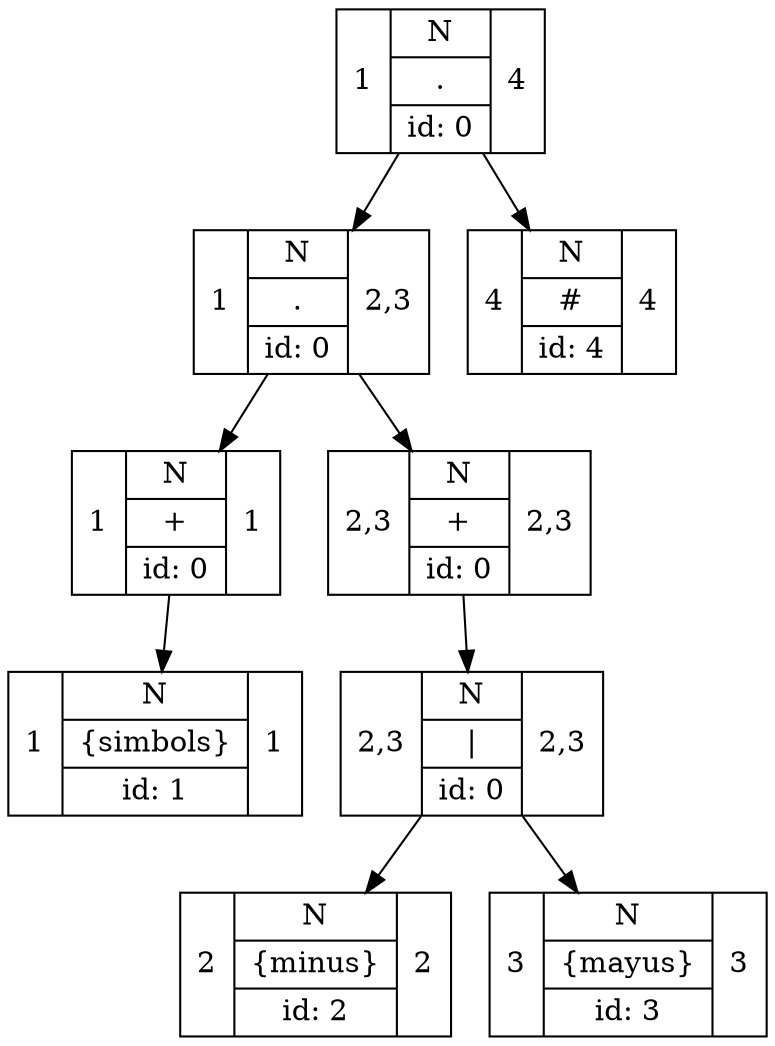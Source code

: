 digraph G{
rankdir=UD
node[shape=record]
concentrate=true
nodo0[label="1|{N|.|id: 0}|{4}"];
nodo7[label="1|{N|.|id: 0}|{2,3}"];
nodo2[label="1|{N|+|id: 0}|{1}"];
nodo1[label="1|{N|\{simbols\}|id: 1}|{1}"];
nodo2->nodo1;
nodo7->nodo2;
nodo6[label="2,3|{N|+|id: 0}|{2,3}"];
nodo5[label="2,3|{N|\||id: 0}|{2,3}"];
nodo3[label="2|{N|\{minus\}|id: 2}|{2}"];
nodo5->nodo3;
nodo4[label="3|{N|\{mayus\}|id: 3}|{3}"];
nodo5->nodo4;
nodo6->nodo5;
nodo7->nodo6;
nodo0->nodo7;
nodo8[label="4|{N|#|id: 4}|{4}"];
nodo0->nodo8;

}
